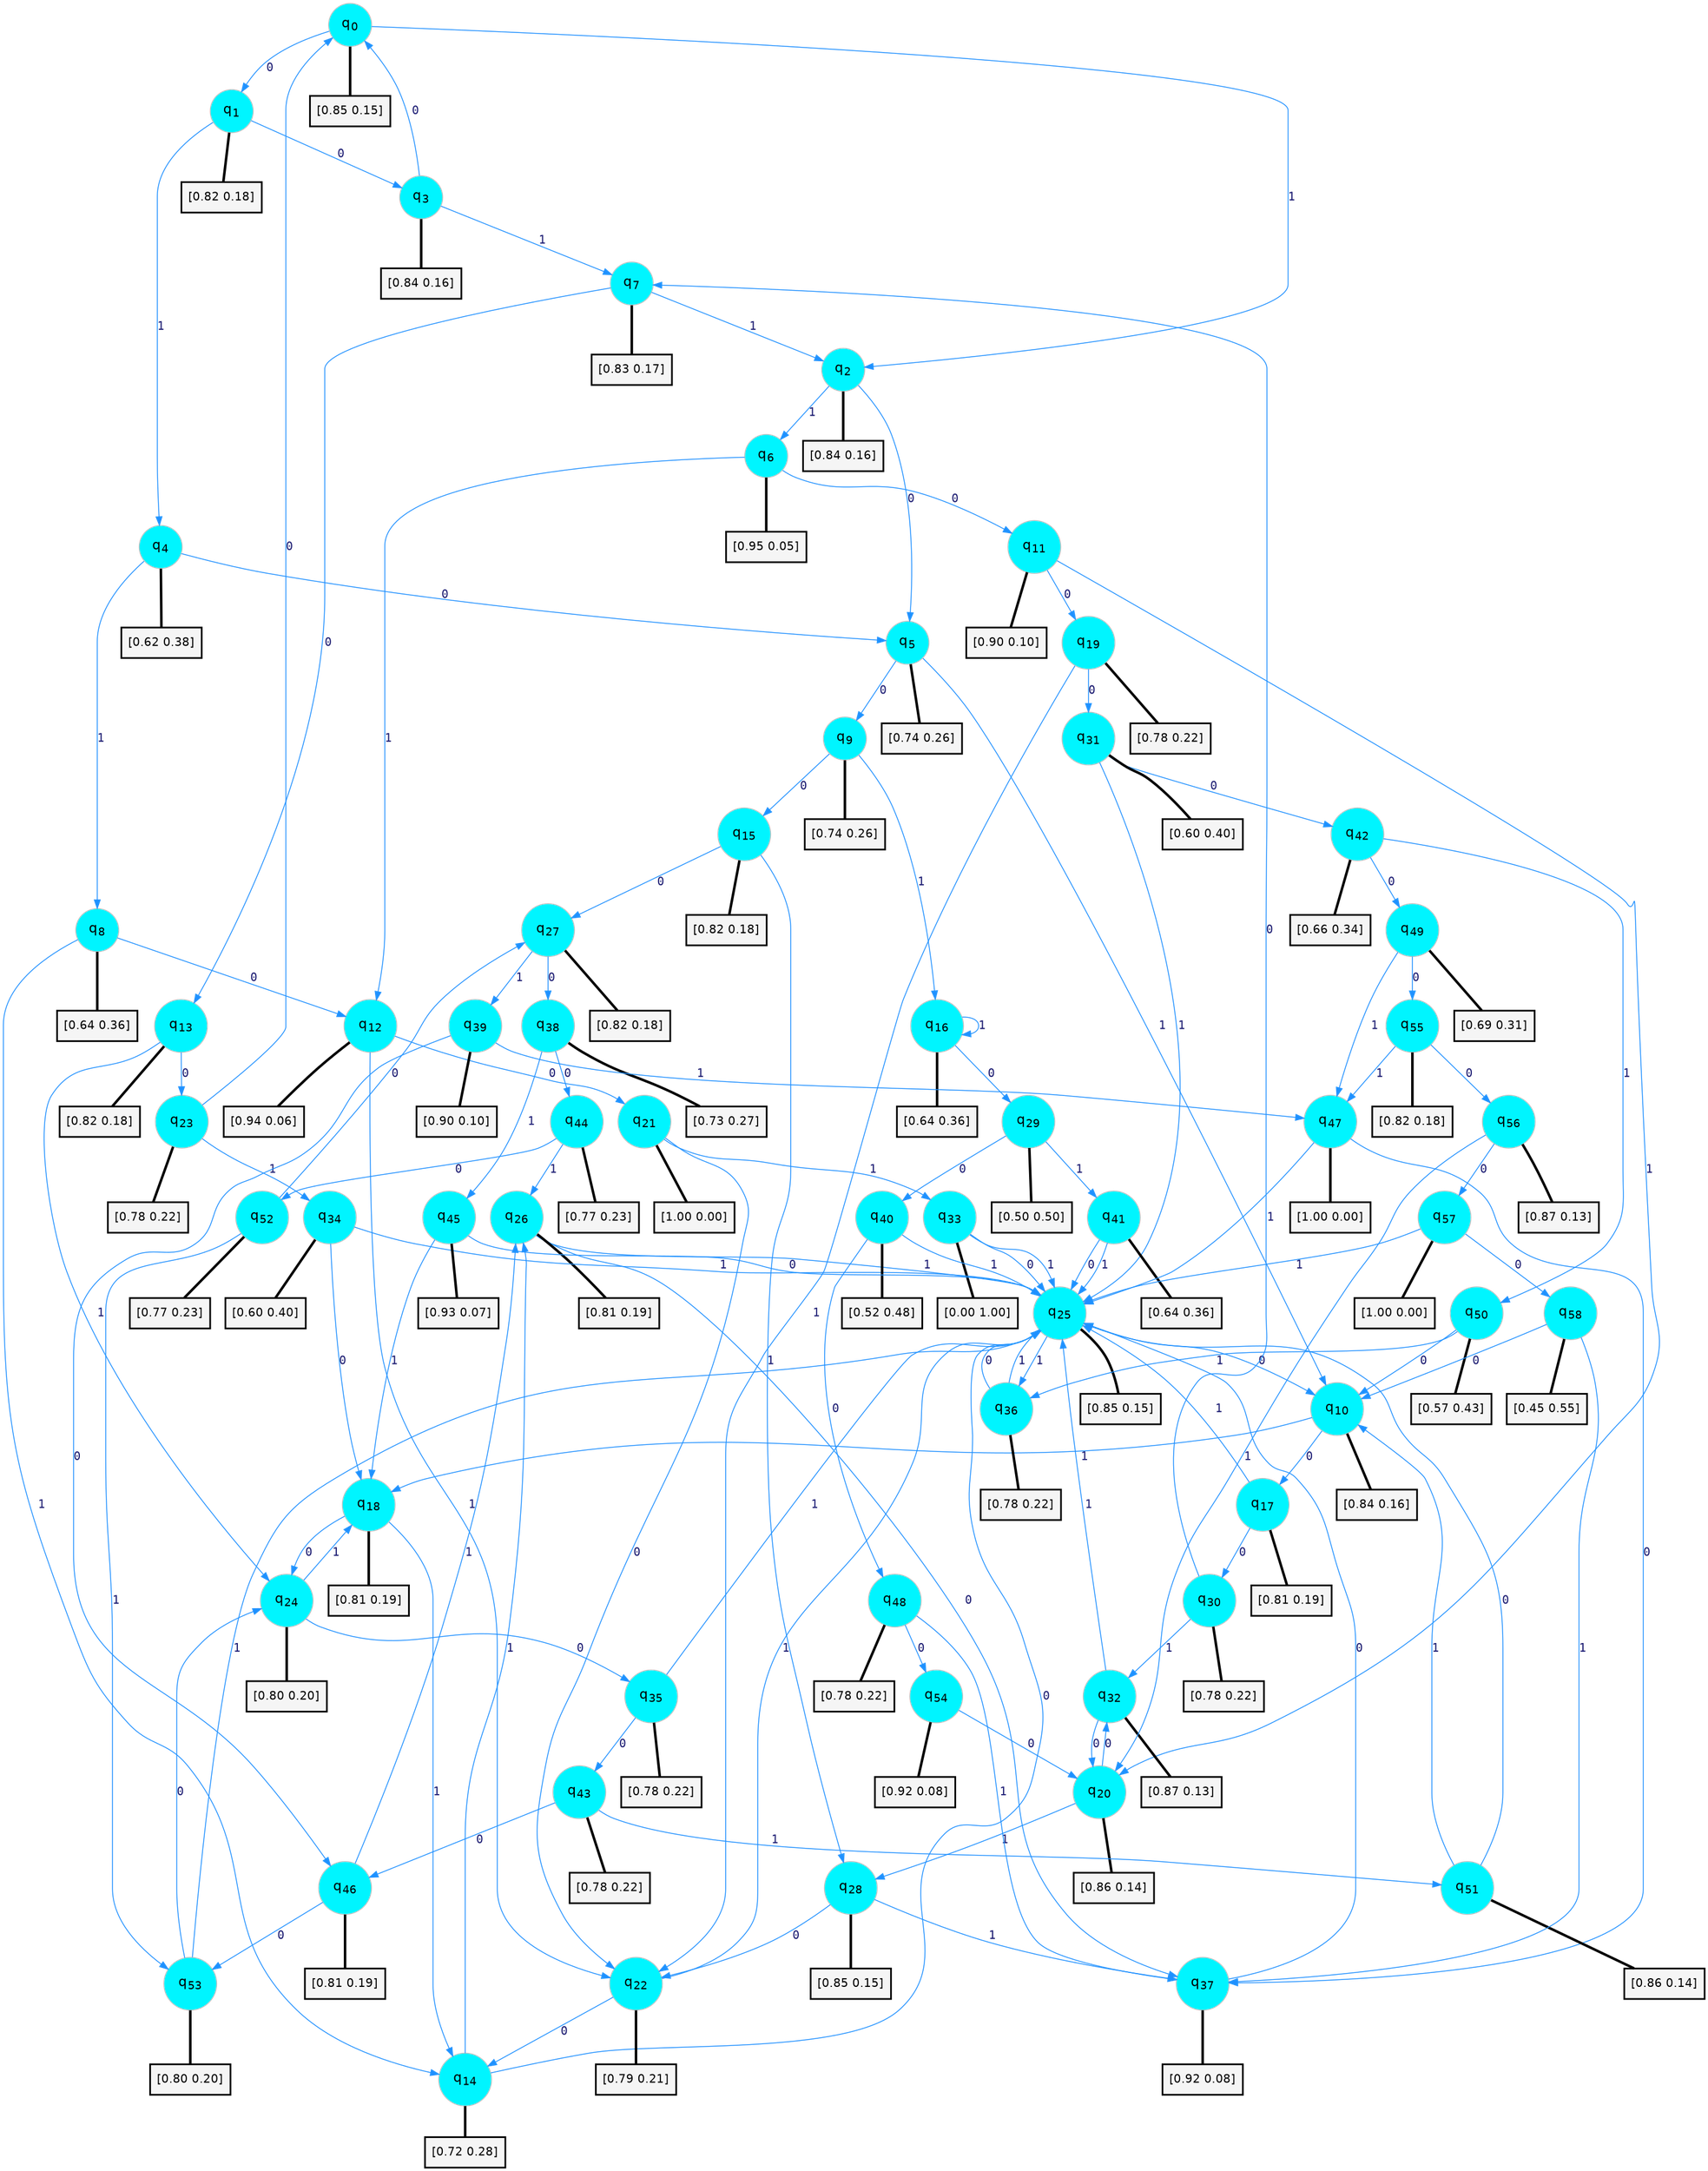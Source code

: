 digraph G {
graph [
bgcolor=transparent, dpi=300, rankdir=TD, size="40,25"];
node [
color=gray, fillcolor=turquoise1, fontcolor=black, fontname=Helvetica, fontsize=16, fontweight=bold, shape=circle, style=filled];
edge [
arrowsize=1, color=dodgerblue1, fontcolor=midnightblue, fontname=courier, fontweight=bold, penwidth=1, style=solid, weight=20];
0[label=<q<SUB>0</SUB>>];
1[label=<q<SUB>1</SUB>>];
2[label=<q<SUB>2</SUB>>];
3[label=<q<SUB>3</SUB>>];
4[label=<q<SUB>4</SUB>>];
5[label=<q<SUB>5</SUB>>];
6[label=<q<SUB>6</SUB>>];
7[label=<q<SUB>7</SUB>>];
8[label=<q<SUB>8</SUB>>];
9[label=<q<SUB>9</SUB>>];
10[label=<q<SUB>10</SUB>>];
11[label=<q<SUB>11</SUB>>];
12[label=<q<SUB>12</SUB>>];
13[label=<q<SUB>13</SUB>>];
14[label=<q<SUB>14</SUB>>];
15[label=<q<SUB>15</SUB>>];
16[label=<q<SUB>16</SUB>>];
17[label=<q<SUB>17</SUB>>];
18[label=<q<SUB>18</SUB>>];
19[label=<q<SUB>19</SUB>>];
20[label=<q<SUB>20</SUB>>];
21[label=<q<SUB>21</SUB>>];
22[label=<q<SUB>22</SUB>>];
23[label=<q<SUB>23</SUB>>];
24[label=<q<SUB>24</SUB>>];
25[label=<q<SUB>25</SUB>>];
26[label=<q<SUB>26</SUB>>];
27[label=<q<SUB>27</SUB>>];
28[label=<q<SUB>28</SUB>>];
29[label=<q<SUB>29</SUB>>];
30[label=<q<SUB>30</SUB>>];
31[label=<q<SUB>31</SUB>>];
32[label=<q<SUB>32</SUB>>];
33[label=<q<SUB>33</SUB>>];
34[label=<q<SUB>34</SUB>>];
35[label=<q<SUB>35</SUB>>];
36[label=<q<SUB>36</SUB>>];
37[label=<q<SUB>37</SUB>>];
38[label=<q<SUB>38</SUB>>];
39[label=<q<SUB>39</SUB>>];
40[label=<q<SUB>40</SUB>>];
41[label=<q<SUB>41</SUB>>];
42[label=<q<SUB>42</SUB>>];
43[label=<q<SUB>43</SUB>>];
44[label=<q<SUB>44</SUB>>];
45[label=<q<SUB>45</SUB>>];
46[label=<q<SUB>46</SUB>>];
47[label=<q<SUB>47</SUB>>];
48[label=<q<SUB>48</SUB>>];
49[label=<q<SUB>49</SUB>>];
50[label=<q<SUB>50</SUB>>];
51[label=<q<SUB>51</SUB>>];
52[label=<q<SUB>52</SUB>>];
53[label=<q<SUB>53</SUB>>];
54[label=<q<SUB>54</SUB>>];
55[label=<q<SUB>55</SUB>>];
56[label=<q<SUB>56</SUB>>];
57[label=<q<SUB>57</SUB>>];
58[label=<q<SUB>58</SUB>>];
59[label="[0.85 0.15]", shape=box,fontcolor=black, fontname=Helvetica, fontsize=14, penwidth=2, fillcolor=whitesmoke,color=black];
60[label="[0.82 0.18]", shape=box,fontcolor=black, fontname=Helvetica, fontsize=14, penwidth=2, fillcolor=whitesmoke,color=black];
61[label="[0.84 0.16]", shape=box,fontcolor=black, fontname=Helvetica, fontsize=14, penwidth=2, fillcolor=whitesmoke,color=black];
62[label="[0.84 0.16]", shape=box,fontcolor=black, fontname=Helvetica, fontsize=14, penwidth=2, fillcolor=whitesmoke,color=black];
63[label="[0.62 0.38]", shape=box,fontcolor=black, fontname=Helvetica, fontsize=14, penwidth=2, fillcolor=whitesmoke,color=black];
64[label="[0.74 0.26]", shape=box,fontcolor=black, fontname=Helvetica, fontsize=14, penwidth=2, fillcolor=whitesmoke,color=black];
65[label="[0.95 0.05]", shape=box,fontcolor=black, fontname=Helvetica, fontsize=14, penwidth=2, fillcolor=whitesmoke,color=black];
66[label="[0.83 0.17]", shape=box,fontcolor=black, fontname=Helvetica, fontsize=14, penwidth=2, fillcolor=whitesmoke,color=black];
67[label="[0.64 0.36]", shape=box,fontcolor=black, fontname=Helvetica, fontsize=14, penwidth=2, fillcolor=whitesmoke,color=black];
68[label="[0.74 0.26]", shape=box,fontcolor=black, fontname=Helvetica, fontsize=14, penwidth=2, fillcolor=whitesmoke,color=black];
69[label="[0.84 0.16]", shape=box,fontcolor=black, fontname=Helvetica, fontsize=14, penwidth=2, fillcolor=whitesmoke,color=black];
70[label="[0.90 0.10]", shape=box,fontcolor=black, fontname=Helvetica, fontsize=14, penwidth=2, fillcolor=whitesmoke,color=black];
71[label="[0.94 0.06]", shape=box,fontcolor=black, fontname=Helvetica, fontsize=14, penwidth=2, fillcolor=whitesmoke,color=black];
72[label="[0.82 0.18]", shape=box,fontcolor=black, fontname=Helvetica, fontsize=14, penwidth=2, fillcolor=whitesmoke,color=black];
73[label="[0.72 0.28]", shape=box,fontcolor=black, fontname=Helvetica, fontsize=14, penwidth=2, fillcolor=whitesmoke,color=black];
74[label="[0.82 0.18]", shape=box,fontcolor=black, fontname=Helvetica, fontsize=14, penwidth=2, fillcolor=whitesmoke,color=black];
75[label="[0.64 0.36]", shape=box,fontcolor=black, fontname=Helvetica, fontsize=14, penwidth=2, fillcolor=whitesmoke,color=black];
76[label="[0.81 0.19]", shape=box,fontcolor=black, fontname=Helvetica, fontsize=14, penwidth=2, fillcolor=whitesmoke,color=black];
77[label="[0.81 0.19]", shape=box,fontcolor=black, fontname=Helvetica, fontsize=14, penwidth=2, fillcolor=whitesmoke,color=black];
78[label="[0.78 0.22]", shape=box,fontcolor=black, fontname=Helvetica, fontsize=14, penwidth=2, fillcolor=whitesmoke,color=black];
79[label="[0.86 0.14]", shape=box,fontcolor=black, fontname=Helvetica, fontsize=14, penwidth=2, fillcolor=whitesmoke,color=black];
80[label="[1.00 0.00]", shape=box,fontcolor=black, fontname=Helvetica, fontsize=14, penwidth=2, fillcolor=whitesmoke,color=black];
81[label="[0.79 0.21]", shape=box,fontcolor=black, fontname=Helvetica, fontsize=14, penwidth=2, fillcolor=whitesmoke,color=black];
82[label="[0.78 0.22]", shape=box,fontcolor=black, fontname=Helvetica, fontsize=14, penwidth=2, fillcolor=whitesmoke,color=black];
83[label="[0.80 0.20]", shape=box,fontcolor=black, fontname=Helvetica, fontsize=14, penwidth=2, fillcolor=whitesmoke,color=black];
84[label="[0.85 0.15]", shape=box,fontcolor=black, fontname=Helvetica, fontsize=14, penwidth=2, fillcolor=whitesmoke,color=black];
85[label="[0.81 0.19]", shape=box,fontcolor=black, fontname=Helvetica, fontsize=14, penwidth=2, fillcolor=whitesmoke,color=black];
86[label="[0.82 0.18]", shape=box,fontcolor=black, fontname=Helvetica, fontsize=14, penwidth=2, fillcolor=whitesmoke,color=black];
87[label="[0.85 0.15]", shape=box,fontcolor=black, fontname=Helvetica, fontsize=14, penwidth=2, fillcolor=whitesmoke,color=black];
88[label="[0.50 0.50]", shape=box,fontcolor=black, fontname=Helvetica, fontsize=14, penwidth=2, fillcolor=whitesmoke,color=black];
89[label="[0.78 0.22]", shape=box,fontcolor=black, fontname=Helvetica, fontsize=14, penwidth=2, fillcolor=whitesmoke,color=black];
90[label="[0.60 0.40]", shape=box,fontcolor=black, fontname=Helvetica, fontsize=14, penwidth=2, fillcolor=whitesmoke,color=black];
91[label="[0.87 0.13]", shape=box,fontcolor=black, fontname=Helvetica, fontsize=14, penwidth=2, fillcolor=whitesmoke,color=black];
92[label="[0.00 1.00]", shape=box,fontcolor=black, fontname=Helvetica, fontsize=14, penwidth=2, fillcolor=whitesmoke,color=black];
93[label="[0.60 0.40]", shape=box,fontcolor=black, fontname=Helvetica, fontsize=14, penwidth=2, fillcolor=whitesmoke,color=black];
94[label="[0.78 0.22]", shape=box,fontcolor=black, fontname=Helvetica, fontsize=14, penwidth=2, fillcolor=whitesmoke,color=black];
95[label="[0.78 0.22]", shape=box,fontcolor=black, fontname=Helvetica, fontsize=14, penwidth=2, fillcolor=whitesmoke,color=black];
96[label="[0.92 0.08]", shape=box,fontcolor=black, fontname=Helvetica, fontsize=14, penwidth=2, fillcolor=whitesmoke,color=black];
97[label="[0.73 0.27]", shape=box,fontcolor=black, fontname=Helvetica, fontsize=14, penwidth=2, fillcolor=whitesmoke,color=black];
98[label="[0.90 0.10]", shape=box,fontcolor=black, fontname=Helvetica, fontsize=14, penwidth=2, fillcolor=whitesmoke,color=black];
99[label="[0.52 0.48]", shape=box,fontcolor=black, fontname=Helvetica, fontsize=14, penwidth=2, fillcolor=whitesmoke,color=black];
100[label="[0.64 0.36]", shape=box,fontcolor=black, fontname=Helvetica, fontsize=14, penwidth=2, fillcolor=whitesmoke,color=black];
101[label="[0.66 0.34]", shape=box,fontcolor=black, fontname=Helvetica, fontsize=14, penwidth=2, fillcolor=whitesmoke,color=black];
102[label="[0.78 0.22]", shape=box,fontcolor=black, fontname=Helvetica, fontsize=14, penwidth=2, fillcolor=whitesmoke,color=black];
103[label="[0.77 0.23]", shape=box,fontcolor=black, fontname=Helvetica, fontsize=14, penwidth=2, fillcolor=whitesmoke,color=black];
104[label="[0.93 0.07]", shape=box,fontcolor=black, fontname=Helvetica, fontsize=14, penwidth=2, fillcolor=whitesmoke,color=black];
105[label="[0.81 0.19]", shape=box,fontcolor=black, fontname=Helvetica, fontsize=14, penwidth=2, fillcolor=whitesmoke,color=black];
106[label="[1.00 0.00]", shape=box,fontcolor=black, fontname=Helvetica, fontsize=14, penwidth=2, fillcolor=whitesmoke,color=black];
107[label="[0.78 0.22]", shape=box,fontcolor=black, fontname=Helvetica, fontsize=14, penwidth=2, fillcolor=whitesmoke,color=black];
108[label="[0.69 0.31]", shape=box,fontcolor=black, fontname=Helvetica, fontsize=14, penwidth=2, fillcolor=whitesmoke,color=black];
109[label="[0.57 0.43]", shape=box,fontcolor=black, fontname=Helvetica, fontsize=14, penwidth=2, fillcolor=whitesmoke,color=black];
110[label="[0.86 0.14]", shape=box,fontcolor=black, fontname=Helvetica, fontsize=14, penwidth=2, fillcolor=whitesmoke,color=black];
111[label="[0.77 0.23]", shape=box,fontcolor=black, fontname=Helvetica, fontsize=14, penwidth=2, fillcolor=whitesmoke,color=black];
112[label="[0.80 0.20]", shape=box,fontcolor=black, fontname=Helvetica, fontsize=14, penwidth=2, fillcolor=whitesmoke,color=black];
113[label="[0.92 0.08]", shape=box,fontcolor=black, fontname=Helvetica, fontsize=14, penwidth=2, fillcolor=whitesmoke,color=black];
114[label="[0.82 0.18]", shape=box,fontcolor=black, fontname=Helvetica, fontsize=14, penwidth=2, fillcolor=whitesmoke,color=black];
115[label="[0.87 0.13]", shape=box,fontcolor=black, fontname=Helvetica, fontsize=14, penwidth=2, fillcolor=whitesmoke,color=black];
116[label="[1.00 0.00]", shape=box,fontcolor=black, fontname=Helvetica, fontsize=14, penwidth=2, fillcolor=whitesmoke,color=black];
117[label="[0.45 0.55]", shape=box,fontcolor=black, fontname=Helvetica, fontsize=14, penwidth=2, fillcolor=whitesmoke,color=black];
0->1 [label=0];
0->2 [label=1];
0->59 [arrowhead=none, penwidth=3,color=black];
1->3 [label=0];
1->4 [label=1];
1->60 [arrowhead=none, penwidth=3,color=black];
2->5 [label=0];
2->6 [label=1];
2->61 [arrowhead=none, penwidth=3,color=black];
3->0 [label=0];
3->7 [label=1];
3->62 [arrowhead=none, penwidth=3,color=black];
4->5 [label=0];
4->8 [label=1];
4->63 [arrowhead=none, penwidth=3,color=black];
5->9 [label=0];
5->10 [label=1];
5->64 [arrowhead=none, penwidth=3,color=black];
6->11 [label=0];
6->12 [label=1];
6->65 [arrowhead=none, penwidth=3,color=black];
7->13 [label=0];
7->2 [label=1];
7->66 [arrowhead=none, penwidth=3,color=black];
8->12 [label=0];
8->14 [label=1];
8->67 [arrowhead=none, penwidth=3,color=black];
9->15 [label=0];
9->16 [label=1];
9->68 [arrowhead=none, penwidth=3,color=black];
10->17 [label=0];
10->18 [label=1];
10->69 [arrowhead=none, penwidth=3,color=black];
11->19 [label=0];
11->20 [label=1];
11->70 [arrowhead=none, penwidth=3,color=black];
12->21 [label=0];
12->22 [label=1];
12->71 [arrowhead=none, penwidth=3,color=black];
13->23 [label=0];
13->24 [label=1];
13->72 [arrowhead=none, penwidth=3,color=black];
14->25 [label=0];
14->26 [label=1];
14->73 [arrowhead=none, penwidth=3,color=black];
15->27 [label=0];
15->28 [label=1];
15->74 [arrowhead=none, penwidth=3,color=black];
16->29 [label=0];
16->16 [label=1];
16->75 [arrowhead=none, penwidth=3,color=black];
17->30 [label=0];
17->25 [label=1];
17->76 [arrowhead=none, penwidth=3,color=black];
18->24 [label=0];
18->14 [label=1];
18->77 [arrowhead=none, penwidth=3,color=black];
19->31 [label=0];
19->22 [label=1];
19->78 [arrowhead=none, penwidth=3,color=black];
20->32 [label=0];
20->28 [label=1];
20->79 [arrowhead=none, penwidth=3,color=black];
21->22 [label=0];
21->33 [label=1];
21->80 [arrowhead=none, penwidth=3,color=black];
22->14 [label=0];
22->25 [label=1];
22->81 [arrowhead=none, penwidth=3,color=black];
23->0 [label=0];
23->34 [label=1];
23->82 [arrowhead=none, penwidth=3,color=black];
24->35 [label=0];
24->18 [label=1];
24->83 [arrowhead=none, penwidth=3,color=black];
25->10 [label=0];
25->36 [label=1];
25->84 [arrowhead=none, penwidth=3,color=black];
26->37 [label=0];
26->25 [label=1];
26->85 [arrowhead=none, penwidth=3,color=black];
27->38 [label=0];
27->39 [label=1];
27->86 [arrowhead=none, penwidth=3,color=black];
28->22 [label=0];
28->37 [label=1];
28->87 [arrowhead=none, penwidth=3,color=black];
29->40 [label=0];
29->41 [label=1];
29->88 [arrowhead=none, penwidth=3,color=black];
30->7 [label=0];
30->32 [label=1];
30->89 [arrowhead=none, penwidth=3,color=black];
31->42 [label=0];
31->25 [label=1];
31->90 [arrowhead=none, penwidth=3,color=black];
32->20 [label=0];
32->25 [label=1];
32->91 [arrowhead=none, penwidth=3,color=black];
33->25 [label=0];
33->25 [label=1];
33->92 [arrowhead=none, penwidth=3,color=black];
34->18 [label=0];
34->25 [label=1];
34->93 [arrowhead=none, penwidth=3,color=black];
35->43 [label=0];
35->25 [label=1];
35->94 [arrowhead=none, penwidth=3,color=black];
36->25 [label=0];
36->25 [label=1];
36->95 [arrowhead=none, penwidth=3,color=black];
37->25 [label=0];
37->96 [arrowhead=none, penwidth=3,color=black];
38->44 [label=0];
38->45 [label=1];
38->97 [arrowhead=none, penwidth=3,color=black];
39->46 [label=0];
39->47 [label=1];
39->98 [arrowhead=none, penwidth=3,color=black];
40->48 [label=0];
40->25 [label=1];
40->99 [arrowhead=none, penwidth=3,color=black];
41->25 [label=0];
41->25 [label=1];
41->100 [arrowhead=none, penwidth=3,color=black];
42->49 [label=0];
42->50 [label=1];
42->101 [arrowhead=none, penwidth=3,color=black];
43->46 [label=0];
43->51 [label=1];
43->102 [arrowhead=none, penwidth=3,color=black];
44->52 [label=0];
44->26 [label=1];
44->103 [arrowhead=none, penwidth=3,color=black];
45->25 [label=0];
45->18 [label=1];
45->104 [arrowhead=none, penwidth=3,color=black];
46->53 [label=0];
46->26 [label=1];
46->105 [arrowhead=none, penwidth=3,color=black];
47->37 [label=0];
47->25 [label=1];
47->106 [arrowhead=none, penwidth=3,color=black];
48->54 [label=0];
48->37 [label=1];
48->107 [arrowhead=none, penwidth=3,color=black];
49->55 [label=0];
49->47 [label=1];
49->108 [arrowhead=none, penwidth=3,color=black];
50->10 [label=0];
50->36 [label=1];
50->109 [arrowhead=none, penwidth=3,color=black];
51->25 [label=0];
51->10 [label=1];
51->110 [arrowhead=none, penwidth=3,color=black];
52->27 [label=0];
52->53 [label=1];
52->111 [arrowhead=none, penwidth=3,color=black];
53->24 [label=0];
53->25 [label=1];
53->112 [arrowhead=none, penwidth=3,color=black];
54->20 [label=0];
54->113 [arrowhead=none, penwidth=3,color=black];
55->56 [label=0];
55->47 [label=1];
55->114 [arrowhead=none, penwidth=3,color=black];
56->57 [label=0];
56->20 [label=1];
56->115 [arrowhead=none, penwidth=3,color=black];
57->58 [label=0];
57->25 [label=1];
57->116 [arrowhead=none, penwidth=3,color=black];
58->10 [label=0];
58->37 [label=1];
58->117 [arrowhead=none, penwidth=3,color=black];
}

